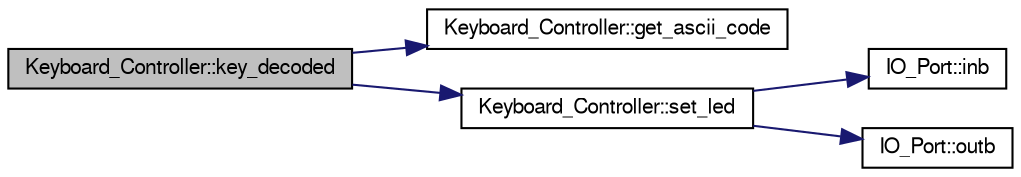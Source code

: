 digraph G
{
  bgcolor="transparent";
  edge [fontname="FreeSans",fontsize="10",labelfontname="FreeSans",labelfontsize="10"];
  node [fontname="FreeSans",fontsize="10",shape=record];
  rankdir=LR;
  Node1 [label="Keyboard_Controller::key_decoded",height=0.2,width=0.4,color="black", fillcolor="grey75", style="filled" fontcolor="black"];
  Node1 -> Node2 [color="midnightblue",fontsize="10",style="solid",fontname="FreeSans"];
  Node2 [label="Keyboard_Controller::get_ascii_code",height=0.2,width=0.4,color="black",URL="$classKeyboard__Controller.html#ac2b33ffe1e2794c81249861aa792513a"];
  Node1 -> Node3 [color="midnightblue",fontsize="10",style="solid",fontname="FreeSans"];
  Node3 [label="Keyboard_Controller::set_led",height=0.2,width=0.4,color="black",URL="$classKeyboard__Controller.html#a6c899104be6bfebd7b73629af61106cd"];
  Node3 -> Node4 [color="midnightblue",fontsize="10",style="solid",fontname="FreeSans"];
  Node4 [label="IO_Port::inb",height=0.2,width=0.4,color="black",URL="$classIO__Port.html#a77b7915e167487c31150a4c4b9a15496"];
  Node3 -> Node5 [color="midnightblue",fontsize="10",style="solid",fontname="FreeSans"];
  Node5 [label="IO_Port::outb",height=0.2,width=0.4,color="black",URL="$classIO__Port.html#a63edbd1cd64f3188c448e32408c2681c"];
}
